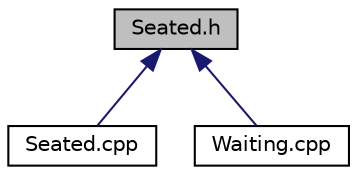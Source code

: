 digraph "Seated.h"
{
 // LATEX_PDF_SIZE
  edge [fontname="Helvetica",fontsize="10",labelfontname="Helvetica",labelfontsize="10"];
  node [fontname="Helvetica",fontsize="10",shape=record];
  Node1 [label="Seated.h",height=0.2,width=0.4,color="black", fillcolor="grey75", style="filled", fontcolor="black",tooltip="Contains the declaration of the Seated class."];
  Node1 -> Node2 [dir="back",color="midnightblue",fontsize="10",style="solid"];
  Node2 [label="Seated.cpp",height=0.2,width=0.4,color="black", fillcolor="white", style="filled",URL="$Seated_8cpp.html",tooltip="Contains the declaration of the Seated class functions."];
  Node1 -> Node3 [dir="back",color="midnightblue",fontsize="10",style="solid"];
  Node3 [label="Waiting.cpp",height=0.2,width=0.4,color="black", fillcolor="white", style="filled",URL="$Waiting_8cpp.html",tooltip="Contains the declaration of the Waiting class functions."];
}
